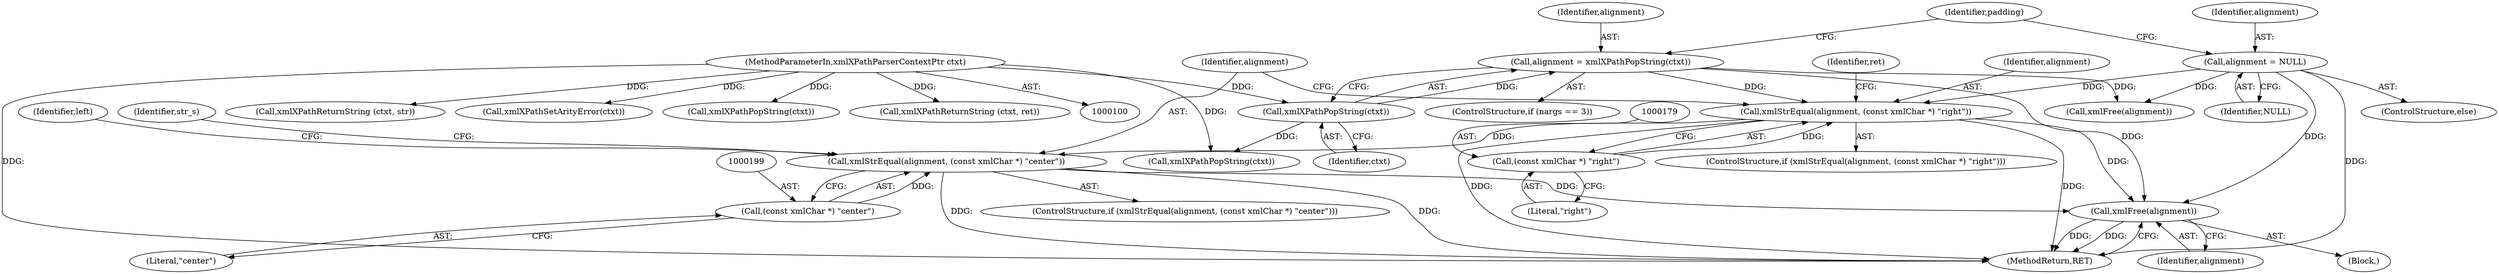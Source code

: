 digraph "0_Chrome_96dbafe288dbe2f0cc45fa3c39daf6d0c37acbab_8@pointer" {
"1000261" [label="(Call,xmlFree(alignment))"];
"1000131" [label="(Call,alignment = NULL)"];
"1000126" [label="(Call,alignment = xmlXPathPopString(ctxt))"];
"1000128" [label="(Call,xmlXPathPopString(ctxt))"];
"1000101" [label="(MethodParameterIn,xmlXPathParserContextPtr ctxt)"];
"1000196" [label="(Call,xmlStrEqual(alignment, (const xmlChar *) \"center\"))"];
"1000176" [label="(Call,xmlStrEqual(alignment, (const xmlChar *) \"right\"))"];
"1000178" [label="(Call,(const xmlChar *) \"right\")"];
"1000198" [label="(Call,(const xmlChar *) \"center\")"];
"1000128" [label="(Call,xmlXPathPopString(ctxt))"];
"1000103" [label="(Block,)"];
"1000175" [label="(ControlStructure,if (xmlStrEqual(alignment, (const xmlChar *) \"right\")))"];
"1000178" [label="(Call,(const xmlChar *) \"right\")"];
"1000177" [label="(Identifier,alignment)"];
"1000126" [label="(Call,alignment = xmlXPathPopString(ctxt))"];
"1000127" [label="(Identifier,alignment)"];
"1000136" [label="(Call,xmlXPathPopString(ctxt))"];
"1000263" [label="(MethodReturn,RET)"];
"1000196" [label="(Call,xmlStrEqual(alignment, (const xmlChar *) \"center\"))"];
"1000155" [label="(Call,xmlXPathReturnString (ctxt, str))"];
"1000135" [label="(Identifier,padding)"];
"1000119" [label="(Call,xmlXPathSetArityError(ctxt))"];
"1000198" [label="(Call,(const xmlChar *) \"center\")"];
"1000122" [label="(ControlStructure,if (nargs == 3))"];
"1000200" [label="(Literal,\"center\")"];
"1000262" [label="(Identifier,alignment)"];
"1000131" [label="(Call,alignment = NULL)"];
"1000261" [label="(Call,xmlFree(alignment))"];
"1000160" [label="(Call,xmlFree(alignment))"];
"1000176" [label="(Call,xmlStrEqual(alignment, (const xmlChar *) \"right\"))"];
"1000129" [label="(Identifier,ctxt)"];
"1000197" [label="(Identifier,alignment)"];
"1000130" [label="(ControlStructure,else)"];
"1000195" [label="(ControlStructure,if (xmlStrEqual(alignment, (const xmlChar *) \"center\")))"];
"1000132" [label="(Identifier,alignment)"];
"1000140" [label="(Call,xmlXPathPopString(ctxt))"];
"1000180" [label="(Literal,\"right\")"];
"1000239" [label="(Identifier,str_s)"];
"1000133" [label="(Identifier,NULL)"];
"1000101" [label="(MethodParameterIn,xmlXPathParserContextPtr ctxt)"];
"1000204" [label="(Identifier,left)"];
"1000183" [label="(Identifier,ret)"];
"1000254" [label="(Call,xmlXPathReturnString (ctxt, ret))"];
"1000261" -> "1000103"  [label="AST: "];
"1000261" -> "1000262"  [label="CFG: "];
"1000262" -> "1000261"  [label="AST: "];
"1000263" -> "1000261"  [label="CFG: "];
"1000261" -> "1000263"  [label="DDG: "];
"1000261" -> "1000263"  [label="DDG: "];
"1000131" -> "1000261"  [label="DDG: "];
"1000126" -> "1000261"  [label="DDG: "];
"1000196" -> "1000261"  [label="DDG: "];
"1000176" -> "1000261"  [label="DDG: "];
"1000131" -> "1000130"  [label="AST: "];
"1000131" -> "1000133"  [label="CFG: "];
"1000132" -> "1000131"  [label="AST: "];
"1000133" -> "1000131"  [label="AST: "];
"1000135" -> "1000131"  [label="CFG: "];
"1000131" -> "1000263"  [label="DDG: "];
"1000131" -> "1000160"  [label="DDG: "];
"1000131" -> "1000176"  [label="DDG: "];
"1000126" -> "1000122"  [label="AST: "];
"1000126" -> "1000128"  [label="CFG: "];
"1000127" -> "1000126"  [label="AST: "];
"1000128" -> "1000126"  [label="AST: "];
"1000135" -> "1000126"  [label="CFG: "];
"1000128" -> "1000126"  [label="DDG: "];
"1000126" -> "1000160"  [label="DDG: "];
"1000126" -> "1000176"  [label="DDG: "];
"1000128" -> "1000129"  [label="CFG: "];
"1000129" -> "1000128"  [label="AST: "];
"1000101" -> "1000128"  [label="DDG: "];
"1000128" -> "1000136"  [label="DDG: "];
"1000101" -> "1000100"  [label="AST: "];
"1000101" -> "1000263"  [label="DDG: "];
"1000101" -> "1000119"  [label="DDG: "];
"1000101" -> "1000136"  [label="DDG: "];
"1000101" -> "1000140"  [label="DDG: "];
"1000101" -> "1000155"  [label="DDG: "];
"1000101" -> "1000254"  [label="DDG: "];
"1000196" -> "1000195"  [label="AST: "];
"1000196" -> "1000198"  [label="CFG: "];
"1000197" -> "1000196"  [label="AST: "];
"1000198" -> "1000196"  [label="AST: "];
"1000204" -> "1000196"  [label="CFG: "];
"1000239" -> "1000196"  [label="CFG: "];
"1000196" -> "1000263"  [label="DDG: "];
"1000196" -> "1000263"  [label="DDG: "];
"1000176" -> "1000196"  [label="DDG: "];
"1000198" -> "1000196"  [label="DDG: "];
"1000176" -> "1000175"  [label="AST: "];
"1000176" -> "1000178"  [label="CFG: "];
"1000177" -> "1000176"  [label="AST: "];
"1000178" -> "1000176"  [label="AST: "];
"1000183" -> "1000176"  [label="CFG: "];
"1000197" -> "1000176"  [label="CFG: "];
"1000176" -> "1000263"  [label="DDG: "];
"1000176" -> "1000263"  [label="DDG: "];
"1000178" -> "1000176"  [label="DDG: "];
"1000178" -> "1000180"  [label="CFG: "];
"1000179" -> "1000178"  [label="AST: "];
"1000180" -> "1000178"  [label="AST: "];
"1000198" -> "1000200"  [label="CFG: "];
"1000199" -> "1000198"  [label="AST: "];
"1000200" -> "1000198"  [label="AST: "];
}
